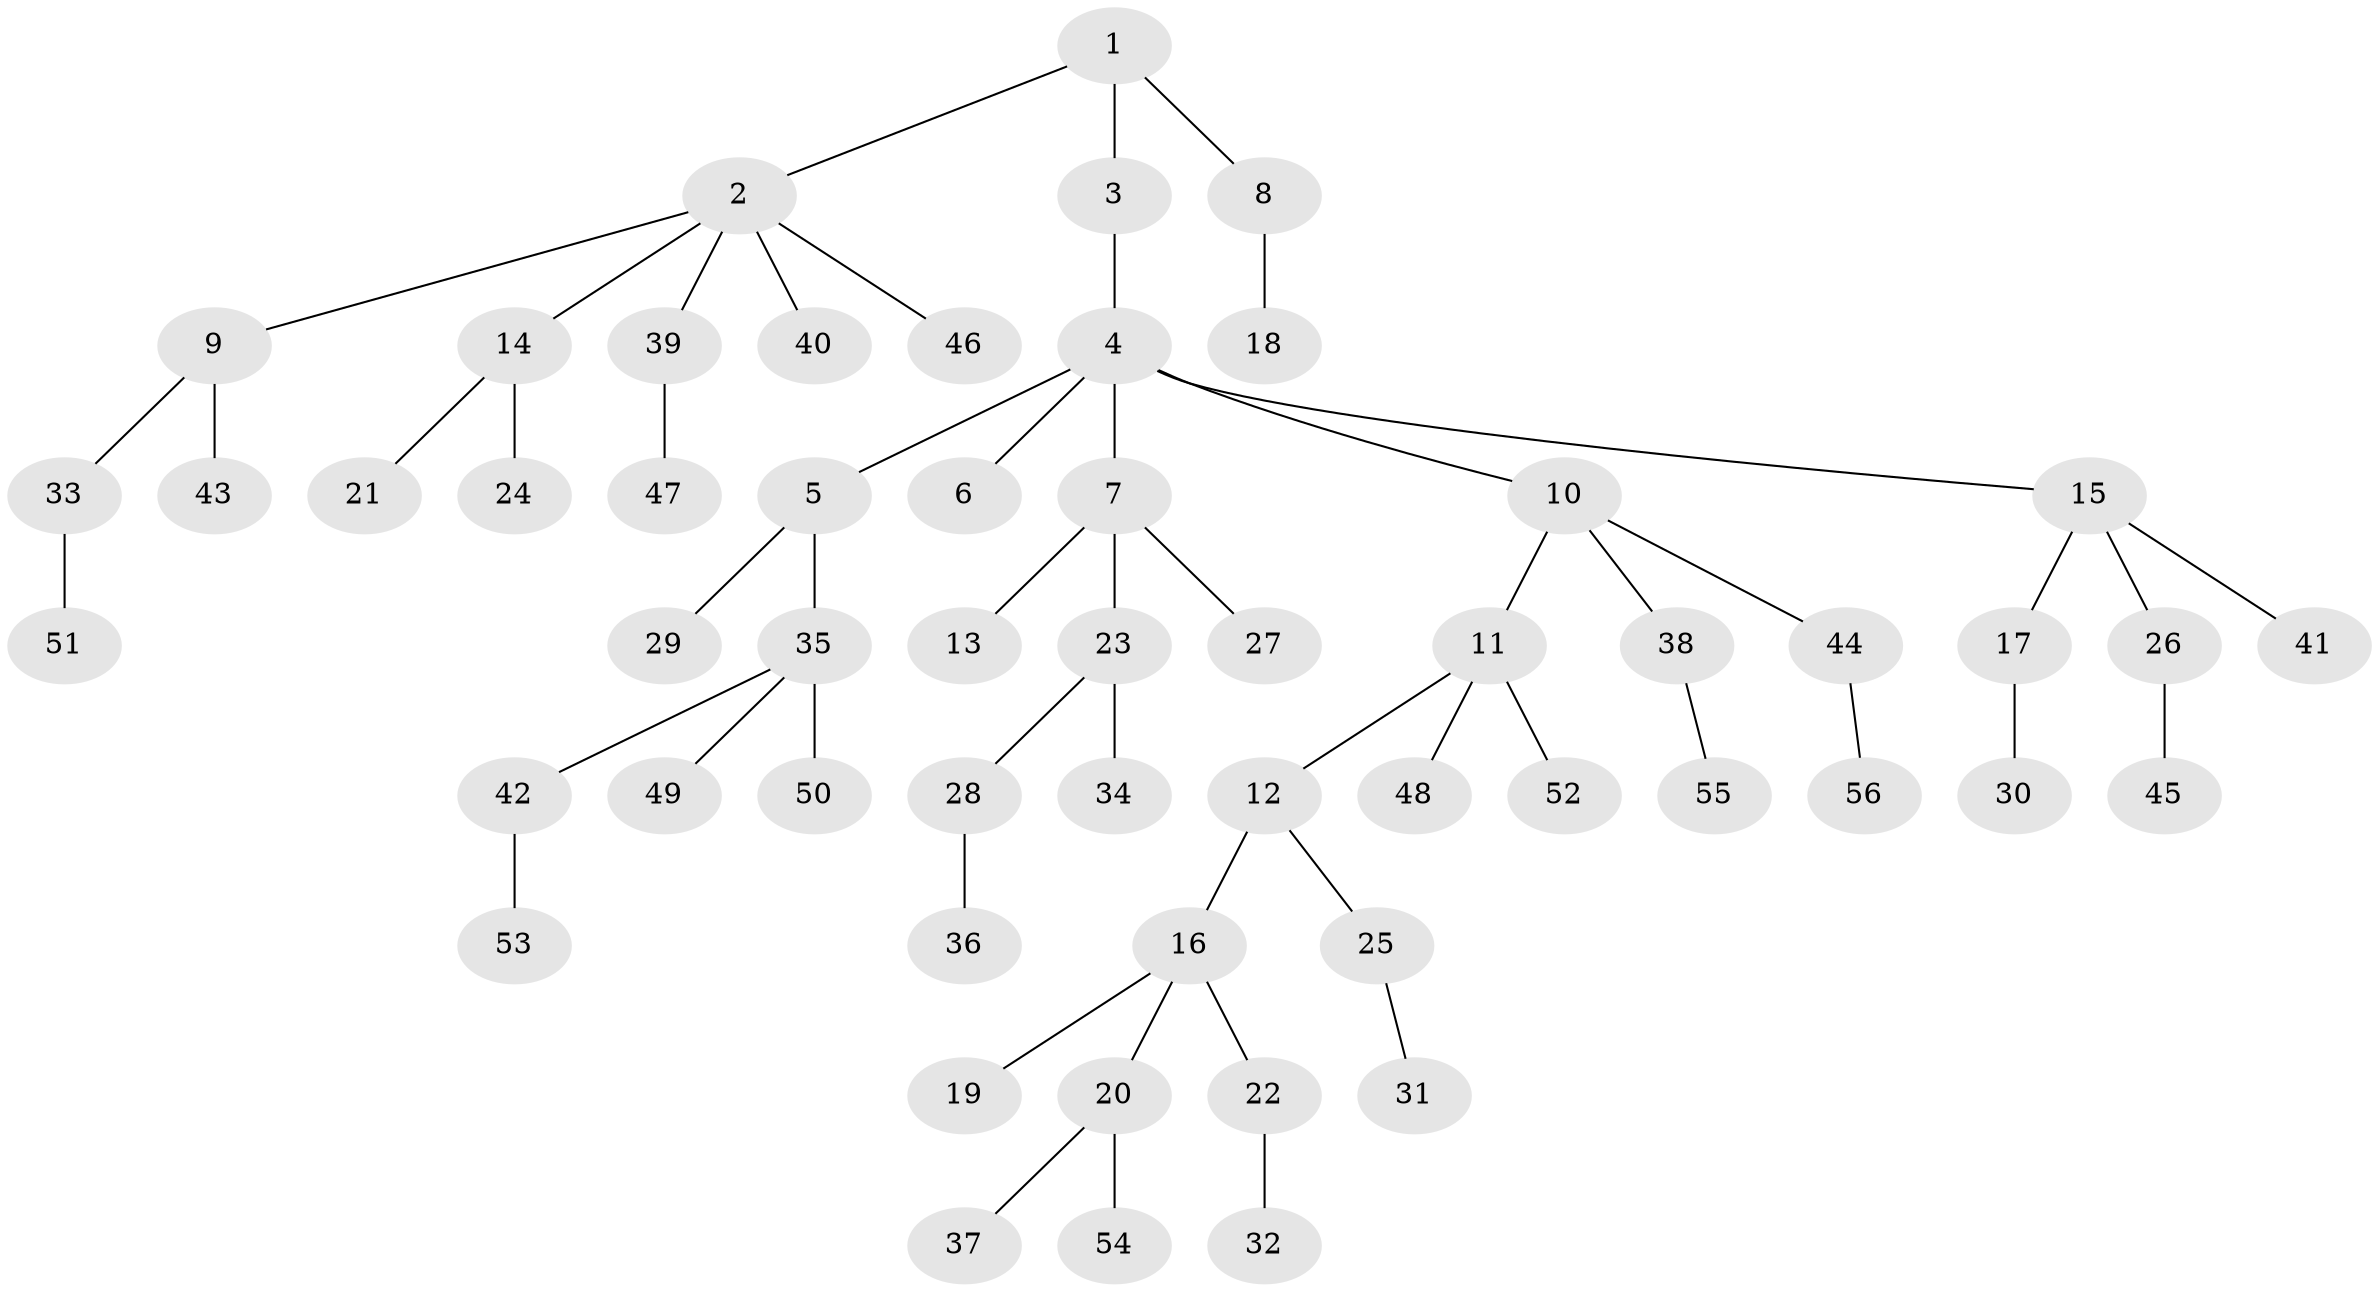 // Generated by graph-tools (version 1.1) at 2025/52/03/09/25 04:52:50]
// undirected, 56 vertices, 55 edges
graph export_dot {
graph [start="1"]
  node [color=gray90,style=filled];
  1;
  2;
  3;
  4;
  5;
  6;
  7;
  8;
  9;
  10;
  11;
  12;
  13;
  14;
  15;
  16;
  17;
  18;
  19;
  20;
  21;
  22;
  23;
  24;
  25;
  26;
  27;
  28;
  29;
  30;
  31;
  32;
  33;
  34;
  35;
  36;
  37;
  38;
  39;
  40;
  41;
  42;
  43;
  44;
  45;
  46;
  47;
  48;
  49;
  50;
  51;
  52;
  53;
  54;
  55;
  56;
  1 -- 2;
  1 -- 3;
  1 -- 8;
  2 -- 9;
  2 -- 14;
  2 -- 39;
  2 -- 40;
  2 -- 46;
  3 -- 4;
  4 -- 5;
  4 -- 6;
  4 -- 7;
  4 -- 10;
  4 -- 15;
  5 -- 29;
  5 -- 35;
  7 -- 13;
  7 -- 23;
  7 -- 27;
  8 -- 18;
  9 -- 33;
  9 -- 43;
  10 -- 11;
  10 -- 38;
  10 -- 44;
  11 -- 12;
  11 -- 48;
  11 -- 52;
  12 -- 16;
  12 -- 25;
  14 -- 21;
  14 -- 24;
  15 -- 17;
  15 -- 26;
  15 -- 41;
  16 -- 19;
  16 -- 20;
  16 -- 22;
  17 -- 30;
  20 -- 37;
  20 -- 54;
  22 -- 32;
  23 -- 28;
  23 -- 34;
  25 -- 31;
  26 -- 45;
  28 -- 36;
  33 -- 51;
  35 -- 42;
  35 -- 49;
  35 -- 50;
  38 -- 55;
  39 -- 47;
  42 -- 53;
  44 -- 56;
}
